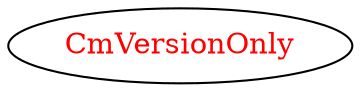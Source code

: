 digraph dependencyGraph {
 concentrate=true;
 ranksep="2.0";
 rankdir="LR"; 
 splines="ortho";
"CmVersionOnly" [fontcolor="red"];
}